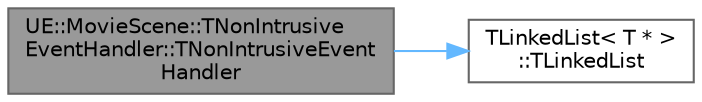 digraph "UE::MovieScene::TNonIntrusiveEventHandler::TNonIntrusiveEventHandler"
{
 // INTERACTIVE_SVG=YES
 // LATEX_PDF_SIZE
  bgcolor="transparent";
  edge [fontname=Helvetica,fontsize=10,labelfontname=Helvetica,labelfontsize=10];
  node [fontname=Helvetica,fontsize=10,shape=box,height=0.2,width=0.4];
  rankdir="LR";
  Node1 [id="Node000001",label="UE::MovieScene::TNonIntrusive\lEventHandler::TNonIntrusiveEvent\lHandler",height=0.2,width=0.4,color="gray40", fillcolor="grey60", style="filled", fontcolor="black",tooltip=" "];
  Node1 -> Node2 [id="edge1_Node000001_Node000002",color="steelblue1",style="solid",tooltip=" "];
  Node2 [id="Node000002",label="TLinkedList\< T * \>\l::TLinkedList",height=0.2,width=0.4,color="grey40", fillcolor="white", style="filled",URL="$de/dab/classTLinkedList.html#a99e681b4815f962452124928823d835b",tooltip=" "];
}
